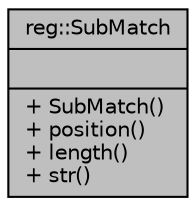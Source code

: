 digraph "reg::SubMatch"
{
 // LATEX_PDF_SIZE
  edge [fontname="Helvetica",fontsize="10",labelfontname="Helvetica",labelfontsize="10"];
  node [fontname="Helvetica",fontsize="10",shape=record];
  Node1 [label="{reg::SubMatch\n||+ SubMatch()\l+ position()\l+ length()\l+ str()\l}",height=0.2,width=0.4,color="black", fillcolor="grey75", style="filled", fontcolor="black",tooltip=" "];
}
